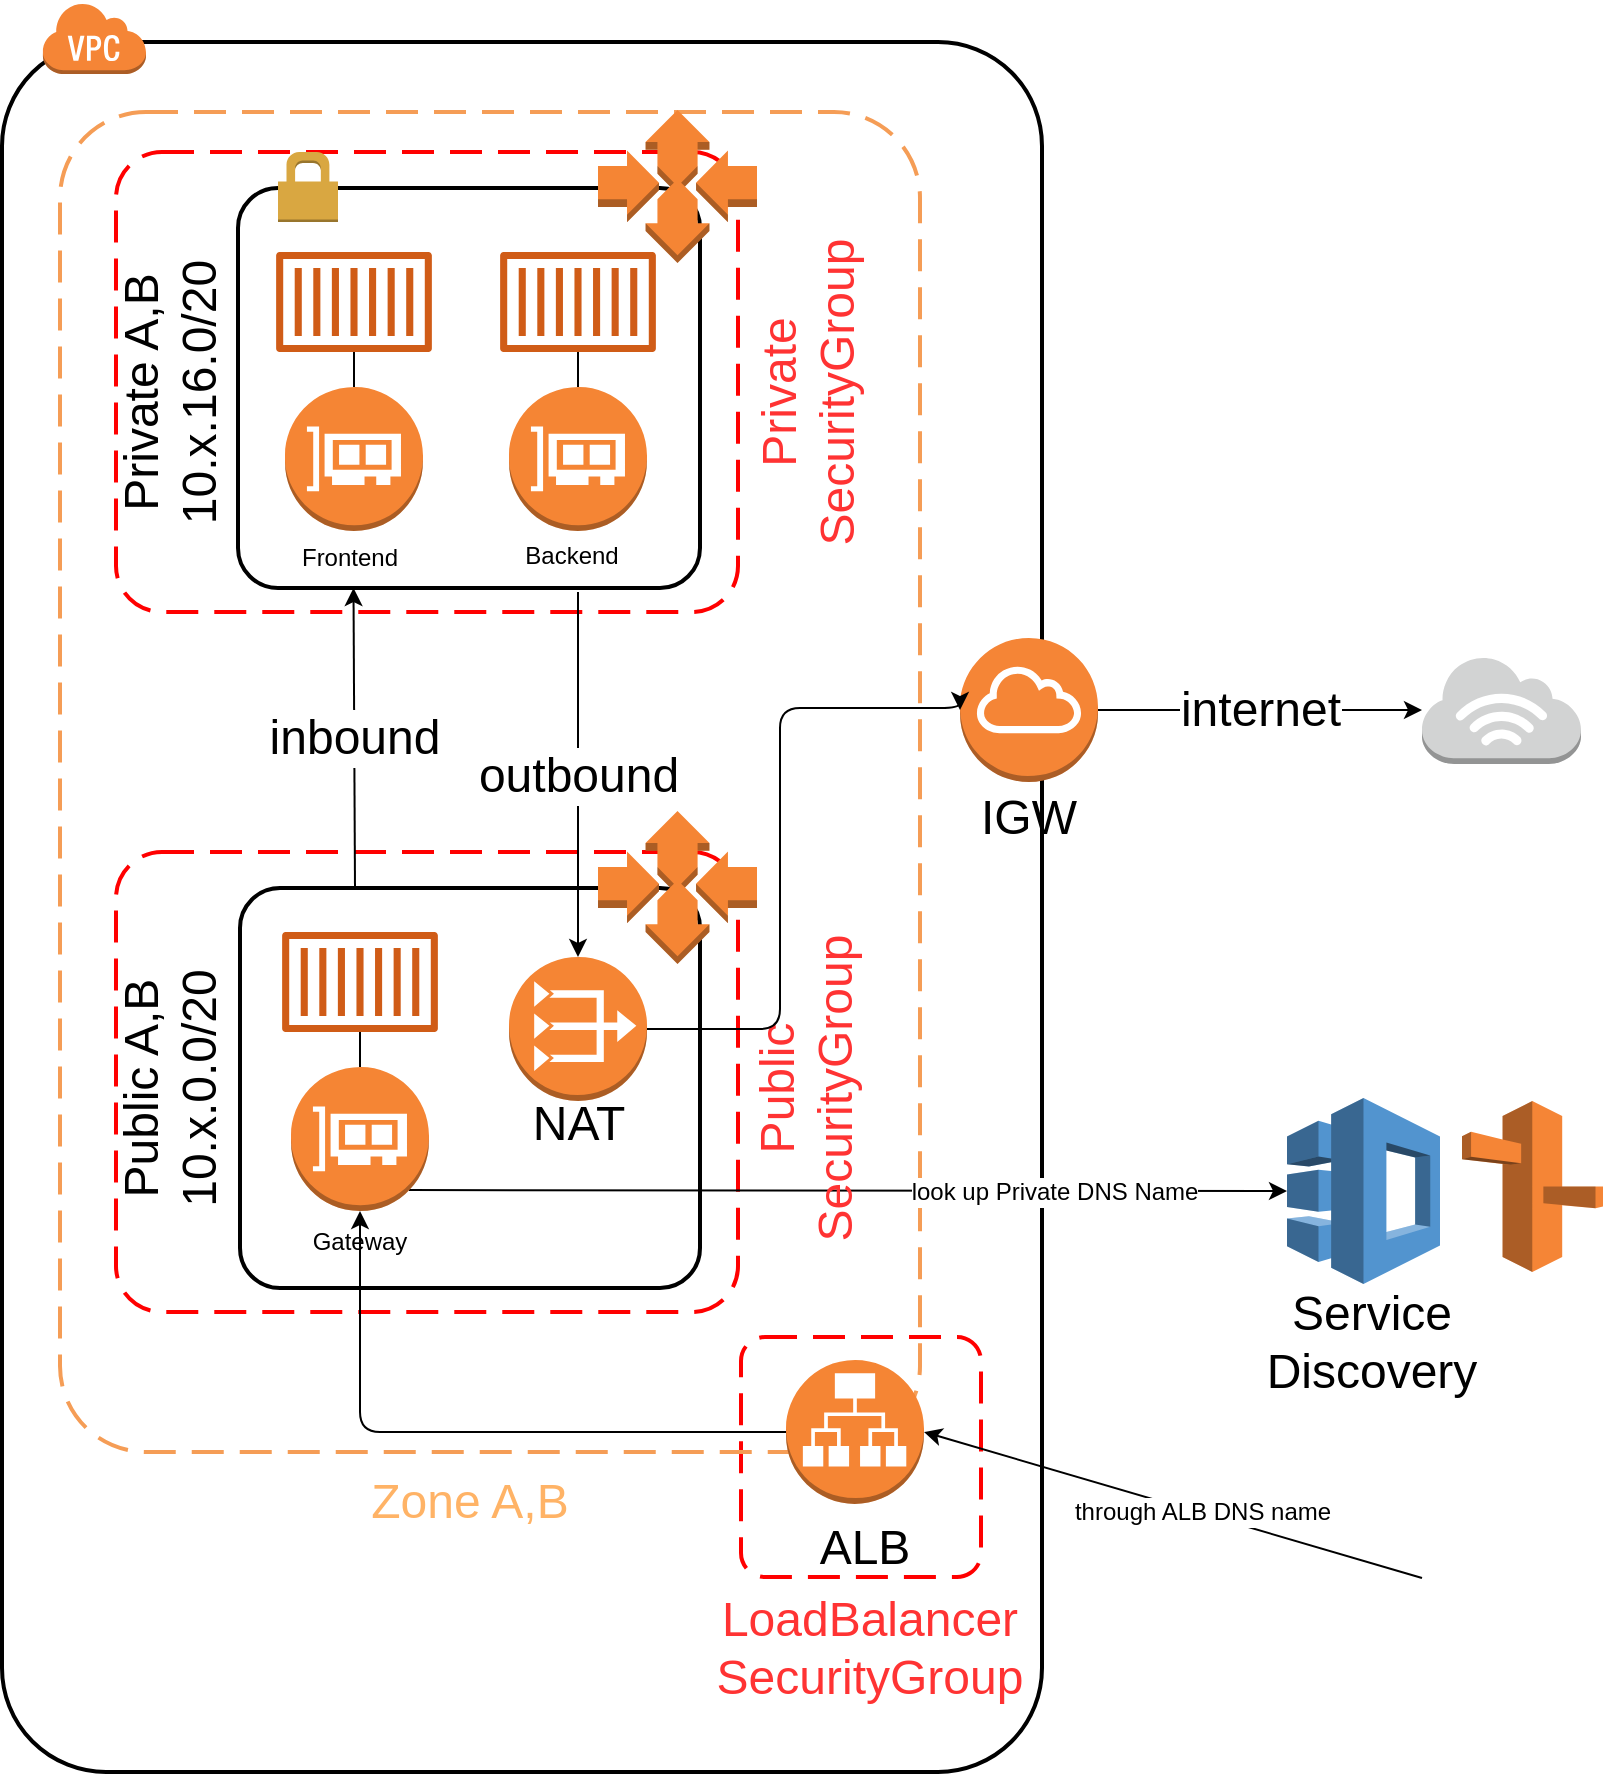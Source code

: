 <mxfile version="12.4.2" type="google" pages="1"><diagram id="8PVYCIUZahpGbbUybun6" name="Page-1"><mxGraphModel dx="932" dy="1151" grid="1" gridSize="10" guides="1" tooltips="1" connect="1" arrows="1" fold="1" page="1" pageScale="1" pageWidth="850" pageHeight="1100" math="0" shadow="0"><root><mxCell id="0"/><mxCell id="1" parent="0"/><mxCell id="tf4VYh8OXem24TAHy-GR-56" value="" style="rounded=1;arcSize=10;dashed=1;strokeColor=#ff0000;fillColor=none;gradientColor=none;dashPattern=8 4;strokeWidth=2;fontSize=24;fontColor=#000000;" parent="1" vertex="1"><mxGeometry x="389.5" y="702.5" width="120" height="120" as="geometry"/></mxCell><mxCell id="tf4VYh8OXem24TAHy-GR-78" value="" style="rounded=1;arcSize=10;dashed=0;fillColor=none;gradientColor=none;strokeWidth=2;fontSize=24;fontColor=#000000;" parent="1" vertex="1"><mxGeometry x="20" y="55" width="520" height="865" as="geometry"/></mxCell><mxCell id="tf4VYh8OXem24TAHy-GR-58" value="" style="rounded=1;arcSize=10;dashed=1;strokeColor=#ff0000;fillColor=none;gradientColor=none;dashPattern=8 4;strokeWidth=2;fontSize=24;fontColor=#000000;" parent="1" vertex="1"><mxGeometry x="77" y="460" width="311" height="230" as="geometry"/></mxCell><mxCell id="tf4VYh8OXem24TAHy-GR-1" value="" style="rounded=1;arcSize=10;dashed=1;strokeColor=#F59D56;fillColor=none;gradientColor=none;dashPattern=8 4;strokeWidth=2;" parent="1" vertex="1"><mxGeometry x="49" y="90" width="430" height="670" as="geometry"/></mxCell><mxCell id="tf4VYh8OXem24TAHy-GR-11" value="" style="rounded=1;arcSize=10;dashed=0;fillColor=none;gradientColor=none;strokeWidth=2;fontSize=24;fontColor=#FFB366;" parent="1" vertex="1"><mxGeometry x="139" y="478" width="230" height="200" as="geometry"/></mxCell><mxCell id="tf4VYh8OXem24TAHy-GR-61" value="" style="rounded=1;arcSize=10;dashed=1;strokeColor=#ff0000;fillColor=none;gradientColor=none;dashPattern=8 4;strokeWidth=2;fontSize=24;fontColor=#000000;" parent="1" vertex="1"><mxGeometry x="77" y="110" width="311" height="230" as="geometry"/></mxCell><mxCell id="tf4VYh8OXem24TAHy-GR-4" value="Zone A,B" style="text;html=1;strokeColor=none;fillColor=none;align=center;verticalAlign=middle;whiteSpace=wrap;rounded=0;fontColor=#FFB366;fontSize=24;" parent="1" vertex="1"><mxGeometry x="184.5" y="750" width="138" height="70" as="geometry"/></mxCell><mxCell id="tf4VYh8OXem24TAHy-GR-9" value="" style="rounded=1;arcSize=10;dashed=0;fillColor=none;gradientColor=none;strokeWidth=2;fontSize=24;fontColor=#FFB366;" parent="1" vertex="1"><mxGeometry x="138" y="128" width="231" height="200" as="geometry"/></mxCell><mxCell id="tf4VYh8OXem24TAHy-GR-10" value="" style="dashed=0;html=1;shape=mxgraph.aws3.permissions;fillColor=#D9A741;gradientColor=none;dashed=0;fontSize=24;fontColor=#FFB366;" parent="1" vertex="1"><mxGeometry x="158" y="110" width="30" height="35" as="geometry"/></mxCell><mxCell id="tf4VYh8OXem24TAHy-GR-14" value="Public A,B&lt;br&gt;10.x.0.0/20" style="text;html=1;strokeColor=none;fillColor=none;align=center;verticalAlign=middle;whiteSpace=wrap;rounded=0;fontColor=#000000;fontSize=24;rotation=-90;" parent="1" vertex="1"><mxGeometry x="35" y="543" width="138" height="70" as="geometry"/></mxCell><mxCell id="tf4VYh8OXem24TAHy-GR-15" value="Private A,B&lt;br&gt;10.x.16.0/20" style="text;html=1;strokeColor=none;fillColor=none;align=center;verticalAlign=middle;whiteSpace=wrap;rounded=0;fontColor=#000000;fontSize=24;rotation=-90;" parent="1" vertex="1"><mxGeometry x="35" y="195" width="138" height="70" as="geometry"/></mxCell><mxCell id="tf4VYh8OXem24TAHy-GR-25" value="" style="outlineConnect=0;dashed=0;verticalLabelPosition=bottom;verticalAlign=top;align=center;html=1;shape=mxgraph.aws3.vpc_nat_gateway;fillColor=#F58534;gradientColor=none;strokeColor=#CC6600;fontSize=24;fontColor=#000000;" parent="1" vertex="1"><mxGeometry x="273.5" y="512.5" width="69" height="72" as="geometry"/></mxCell><mxCell id="tf4VYh8OXem24TAHy-GR-30" value="" style="group" parent="1" vertex="1" connectable="0"><mxGeometry x="157" y="160" width="78" height="139.5" as="geometry"/></mxCell><mxCell id="tf4VYh8OXem24TAHy-GR-31" value="" style="outlineConnect=0;dashed=0;verticalLabelPosition=bottom;verticalAlign=top;align=center;html=1;shape=mxgraph.aws3.elastic_network_interface;fillColor=#F58534;gradientColor=none;strokeColor=#CC6600;fontSize=24;fontColor=#000000;" parent="tf4VYh8OXem24TAHy-GR-30" vertex="1"><mxGeometry x="4.5" y="67.5" width="69" height="72" as="geometry"/></mxCell><mxCell id="tf4VYh8OXem24TAHy-GR-32" value="" style="outlineConnect=0;fontColor=#232F3E;gradientColor=none;fillColor=#D05C17;strokeColor=none;dashed=0;verticalLabelPosition=bottom;verticalAlign=top;align=center;html=1;fontSize=12;fontStyle=0;aspect=fixed;pointerEvents=1;shape=mxgraph.aws4.container_1;" parent="tf4VYh8OXem24TAHy-GR-30" vertex="1"><mxGeometry width="78" height="50" as="geometry"/></mxCell><mxCell id="tf4VYh8OXem24TAHy-GR-33" value="" style="endArrow=none;html=1;fontSize=24;fontColor=#000000;exitX=0.5;exitY=0;exitDx=0;exitDy=0;exitPerimeter=0;" parent="tf4VYh8OXem24TAHy-GR-30" source="tf4VYh8OXem24TAHy-GR-31" target="tf4VYh8OXem24TAHy-GR-32" edge="1"><mxGeometry width="50" height="50" relative="1" as="geometry"><mxPoint x="40" y="-290.045" as="sourcePoint"/><mxPoint x="40" y="-272.5" as="targetPoint"/></mxGeometry></mxCell><mxCell id="tf4VYh8OXem24TAHy-GR-34" value="" style="group" parent="1" vertex="1" connectable="0"><mxGeometry x="269" y="160" width="78" height="139.5" as="geometry"/></mxCell><mxCell id="tf4VYh8OXem24TAHy-GR-35" value="" style="outlineConnect=0;dashed=0;verticalLabelPosition=bottom;verticalAlign=top;align=center;html=1;shape=mxgraph.aws3.elastic_network_interface;fillColor=#F58534;gradientColor=none;strokeColor=#CC6600;fontSize=24;fontColor=#000000;" parent="tf4VYh8OXem24TAHy-GR-34" vertex="1"><mxGeometry x="4.5" y="67.5" width="69" height="72" as="geometry"/></mxCell><mxCell id="tf4VYh8OXem24TAHy-GR-36" value="" style="outlineConnect=0;fontColor=#232F3E;gradientColor=none;fillColor=#D05C17;strokeColor=none;dashed=0;verticalLabelPosition=bottom;verticalAlign=top;align=center;html=1;fontSize=12;fontStyle=0;aspect=fixed;pointerEvents=1;shape=mxgraph.aws4.container_1;" parent="tf4VYh8OXem24TAHy-GR-34" vertex="1"><mxGeometry width="78" height="50" as="geometry"/></mxCell><mxCell id="tf4VYh8OXem24TAHy-GR-37" value="" style="endArrow=none;html=1;fontSize=24;fontColor=#000000;exitX=0.5;exitY=0;exitDx=0;exitDy=0;exitPerimeter=0;" parent="tf4VYh8OXem24TAHy-GR-34" source="tf4VYh8OXem24TAHy-GR-35" target="tf4VYh8OXem24TAHy-GR-36" edge="1"><mxGeometry width="50" height="50" relative="1" as="geometry"><mxPoint x="40" y="-290.045" as="sourcePoint"/><mxPoint x="40" y="-272.5" as="targetPoint"/></mxGeometry></mxCell><mxCell id="tf4VYh8OXem24TAHy-GR-40" value="" style="outlineConnect=0;dashed=0;verticalLabelPosition=bottom;verticalAlign=top;align=center;html=1;shape=mxgraph.aws3.application_load_balancer;fillColor=#F58534;gradientColor=none;strokeColor=#CC6600;fontSize=24;fontColor=#000000;" parent="1" vertex="1"><mxGeometry x="412" y="714" width="69" height="72" as="geometry"/></mxCell><mxCell id="tf4VYh8OXem24TAHy-GR-41" value="" style="outlineConnect=0;dashed=0;verticalLabelPosition=bottom;verticalAlign=top;align=center;html=1;shape=mxgraph.aws3.route_53;fillColor=#F58536;gradientColor=none;strokeColor=#CC6600;fontSize=24;fontColor=#000000;" parent="1" vertex="1"><mxGeometry x="750" y="584.5" width="70.5" height="85.5" as="geometry"/></mxCell><mxCell id="tf4VYh8OXem24TAHy-GR-42" value="" style="outlineConnect=0;dashed=0;verticalLabelPosition=bottom;verticalAlign=top;align=center;html=1;shape=mxgraph.aws3.internet_gateway;fillColor=#F58536;gradientColor=none;strokeColor=#CC6600;fontSize=24;fontColor=#000000;" parent="1" vertex="1"><mxGeometry x="499" y="353" width="69" height="72" as="geometry"/></mxCell><mxCell id="tf4VYh8OXem24TAHy-GR-43" value="" style="endArrow=classic;html=1;fontSize=24;fontColor=#000000;exitX=0.855;exitY=0.855;exitDx=0;exitDy=0;exitPerimeter=0;entryX=0;entryY=0.5;entryDx=0;entryDy=0;entryPerimeter=0;" parent="1" source="tf4VYh8OXem24TAHy-GR-26" target="tf4VYh8OXem24TAHy-GR-44" edge="1"><mxGeometry width="50" height="50" relative="1" as="geometry"><mxPoint x="20" y="1070" as="sourcePoint"/><mxPoint x="590" y="624" as="targetPoint"/></mxGeometry></mxCell><mxCell id="aFiB4jrg2QTf_AUnKCxV-5" value="look up Private DNS Name" style="text;html=1;align=center;verticalAlign=middle;resizable=0;points=[];;labelBackgroundColor=#ffffff;" vertex="1" connectable="0" parent="tf4VYh8OXem24TAHy-GR-43"><mxGeometry x="0.469" relative="1" as="geometry"><mxPoint as="offset"/></mxGeometry></mxCell><mxCell id="tf4VYh8OXem24TAHy-GR-44" value="" style="outlineConnect=0;dashed=0;verticalLabelPosition=bottom;verticalAlign=top;align=center;html=1;shape=mxgraph.aws3.application_discovery_service;fillColor=#5294CF;gradientColor=none;strokeColor=#CC6600;fontSize=24;fontColor=#000000;" parent="1" vertex="1"><mxGeometry x="662.5" y="583" width="76.5" height="93" as="geometry"/></mxCell><mxCell id="tf4VYh8OXem24TAHy-GR-45" value="Service Discovery" style="text;html=1;strokeColor=none;fillColor=none;align=center;verticalAlign=middle;whiteSpace=wrap;rounded=0;fontColor=#000000;fontSize=24;" parent="1" vertex="1"><mxGeometry x="620" y="669.5" width="170" height="70" as="geometry"/></mxCell><mxCell id="tf4VYh8OXem24TAHy-GR-48" value="outbound" style="endArrow=classic;html=1;fontSize=24;fontColor=#000000;entryX=0.5;entryY=0;entryDx=0;entryDy=0;entryPerimeter=0;" parent="1" target="tf4VYh8OXem24TAHy-GR-25" edge="1"><mxGeometry width="50" height="50" relative="1" as="geometry"><mxPoint x="308" y="330" as="sourcePoint"/><mxPoint x="119" y="840" as="targetPoint"/></mxGeometry></mxCell><mxCell id="tf4VYh8OXem24TAHy-GR-49" value="inbound" style="endArrow=classic;html=1;fontSize=24;fontColor=#000000;entryX=0.25;entryY=1;entryDx=0;entryDy=0;exitX=0.25;exitY=0;exitDx=0;exitDy=0;" parent="1" source="tf4VYh8OXem24TAHy-GR-11" target="tf4VYh8OXem24TAHy-GR-9" edge="1"><mxGeometry width="50" height="50" relative="1" as="geometry"><mxPoint x="196" y="470" as="sourcePoint"/><mxPoint x="639" y="634.5" as="targetPoint"/></mxGeometry></mxCell><mxCell id="tf4VYh8OXem24TAHy-GR-51" value="" style="edgeStyle=segmentEdgeStyle;endArrow=classic;html=1;fontSize=24;fontColor=#000000;entryX=0.5;entryY=1;entryDx=0;entryDy=0;entryPerimeter=0;" parent="1" source="tf4VYh8OXem24TAHy-GR-40" target="tf4VYh8OXem24TAHy-GR-26" edge="1"><mxGeometry width="50" height="50" relative="1" as="geometry"><mxPoint x="419" y="920" as="sourcePoint"/><mxPoint x="469" y="870" as="targetPoint"/></mxGeometry></mxCell><mxCell id="tf4VYh8OXem24TAHy-GR-53" value="ALB" style="text;html=1;strokeColor=none;fillColor=none;align=center;verticalAlign=middle;whiteSpace=wrap;rounded=0;fontColor=#000000;fontSize=24;" parent="1" vertex="1"><mxGeometry x="412" y="772.5" width="79" height="70" as="geometry"/></mxCell><mxCell id="tf4VYh8OXem24TAHy-GR-55" value="IGW" style="text;html=1;strokeColor=none;fillColor=none;align=center;verticalAlign=middle;whiteSpace=wrap;rounded=0;fontColor=#000000;fontSize=24;" parent="1" vertex="1"><mxGeometry x="494" y="408" width="79" height="70" as="geometry"/></mxCell><mxCell id="tf4VYh8OXem24TAHy-GR-57" value="LoadBalancer&lt;br&gt;SecurityGroup" style="text;html=1;strokeColor=none;fillColor=none;align=center;verticalAlign=middle;whiteSpace=wrap;rounded=0;fontColor=#FF3333;fontSize=24;" parent="1" vertex="1"><mxGeometry x="384.5" y="822.5" width="138" height="70" as="geometry"/></mxCell><mxCell id="tf4VYh8OXem24TAHy-GR-59" value="Private&lt;br&gt;SecurityGroup" style="text;html=1;strokeColor=none;fillColor=none;align=center;verticalAlign=middle;whiteSpace=wrap;rounded=0;fontColor=#FF3333;fontSize=24;rotation=-90;" parent="1" vertex="1"><mxGeometry x="354" y="195" width="138" height="70" as="geometry"/></mxCell><mxCell id="tf4VYh8OXem24TAHy-GR-60" value="Public&lt;br&gt;SecurityGroup" style="text;html=1;strokeColor=none;fillColor=none;align=center;verticalAlign=middle;whiteSpace=wrap;rounded=0;fontColor=#FF3333;fontSize=24;rotation=-90;" parent="1" vertex="1"><mxGeometry x="353" y="543" width="138" height="70" as="geometry"/></mxCell><mxCell id="tf4VYh8OXem24TAHy-GR-64" value="" style="outlineConnect=0;dashed=0;verticalLabelPosition=bottom;verticalAlign=top;align=center;html=1;shape=mxgraph.aws3.internet_3;fillColor=#D2D3D3;gradientColor=none;strokeColor=#CC6600;fontSize=24;fontColor=#FF3333;" parent="1" vertex="1"><mxGeometry x="730" y="362" width="79.5" height="54" as="geometry"/></mxCell><mxCell id="tf4VYh8OXem24TAHy-GR-65" value="" style="edgeStyle=segmentEdgeStyle;endArrow=classic;html=1;fontSize=24;fontColor=#FF3333;entryX=0;entryY=0.5;entryDx=0;entryDy=0;entryPerimeter=0;" parent="1" source="tf4VYh8OXem24TAHy-GR-25" target="tf4VYh8OXem24TAHy-GR-42" edge="1"><mxGeometry width="50" height="50" relative="1" as="geometry"><mxPoint x="619" y="860" as="sourcePoint"/><mxPoint x="689" y="810" as="targetPoint"/><Array as="points"><mxPoint x="409" y="548"/><mxPoint x="409" y="388"/></Array></mxGeometry></mxCell><mxCell id="tf4VYh8OXem24TAHy-GR-70" value="internet" style="endArrow=classic;html=1;fontSize=24;fontColor=#000000;exitX=1;exitY=0.5;exitDx=0;exitDy=0;exitPerimeter=0;" parent="1" source="tf4VYh8OXem24TAHy-GR-42" edge="1"><mxGeometry width="50" height="50" relative="1" as="geometry"><mxPoint x="610" y="510" as="sourcePoint"/><mxPoint x="730" y="389" as="targetPoint"/></mxGeometry></mxCell><mxCell id="tf4VYh8OXem24TAHy-GR-79" value="" style="dashed=0;html=1;shape=mxgraph.aws3.virtual_private_cloud;fillColor=#F58536;gradientColor=none;dashed=0;strokeColor=#CC6600;fontSize=24;fontColor=#000000;" parent="1" vertex="1"><mxGeometry x="40" y="35" width="52" height="36" as="geometry"/></mxCell><mxCell id="tf4VYh8OXem24TAHy-GR-24" value="" style="outlineConnect=0;dashed=0;verticalLabelPosition=bottom;verticalAlign=top;align=center;html=1;shape=mxgraph.aws3.auto_scaling;fillColor=#F58534;gradientColor=none;strokeColor=#CC6600;fontSize=24;fontColor=#000000;" parent="1" vertex="1"><mxGeometry x="318" y="89" width="79.5" height="76.5" as="geometry"/></mxCell><mxCell id="tf4VYh8OXem24TAHy-GR-38" value="" style="outlineConnect=0;dashed=0;verticalLabelPosition=bottom;verticalAlign=top;align=center;html=1;shape=mxgraph.aws3.auto_scaling;fillColor=#F58534;gradientColor=none;strokeColor=#CC6600;fontSize=24;fontColor=#000000;" parent="1" vertex="1"><mxGeometry x="318" y="439.5" width="79.5" height="76.5" as="geometry"/></mxCell><mxCell id="_dRHgC0JOY8QQ2lr7snG-1" value="Frontend" style="text;html=1;strokeColor=none;fillColor=none;align=center;verticalAlign=middle;whiteSpace=wrap;rounded=0;fontColor=#000000;fontSize=12;" parent="1" vertex="1"><mxGeometry x="153" y="298" width="82" height="30" as="geometry"/></mxCell><mxCell id="_dRHgC0JOY8QQ2lr7snG-2" value="Gateway" style="text;html=1;strokeColor=none;fillColor=none;align=center;verticalAlign=middle;whiteSpace=wrap;rounded=0;fontColor=#000000;fontSize=12;" parent="1" vertex="1"><mxGeometry x="158" y="639.5" width="82" height="30" as="geometry"/></mxCell><mxCell id="_dRHgC0JOY8QQ2lr7snG-3" value="Backend" style="text;html=1;strokeColor=none;fillColor=none;align=center;verticalAlign=middle;whiteSpace=wrap;rounded=0;fontColor=#000000;fontSize=12;" parent="1" vertex="1"><mxGeometry x="264" y="296.5" width="82" height="30" as="geometry"/></mxCell><mxCell id="_dRHgC0JOY8QQ2lr7snG-4" value="" style="group" parent="1" vertex="1" connectable="0"><mxGeometry x="160" y="500" width="78" height="139.5" as="geometry"/></mxCell><mxCell id="tf4VYh8OXem24TAHy-GR-26" value="" style="outlineConnect=0;dashed=0;verticalLabelPosition=bottom;verticalAlign=top;align=center;html=1;shape=mxgraph.aws3.elastic_network_interface;fillColor=#F58534;gradientColor=none;strokeColor=#CC6600;fontSize=24;fontColor=#000000;" parent="_dRHgC0JOY8QQ2lr7snG-4" vertex="1"><mxGeometry x="4.5" y="67.5" width="69" height="72" as="geometry"/></mxCell><mxCell id="tf4VYh8OXem24TAHy-GR-27" value="" style="outlineConnect=0;fontColor=#232F3E;gradientColor=none;fillColor=#D05C17;strokeColor=none;dashed=0;verticalLabelPosition=bottom;verticalAlign=top;align=center;html=1;fontSize=12;fontStyle=0;aspect=fixed;pointerEvents=1;shape=mxgraph.aws4.container_1;" parent="_dRHgC0JOY8QQ2lr7snG-4" vertex="1"><mxGeometry width="78" height="50" as="geometry"/></mxCell><mxCell id="tf4VYh8OXem24TAHy-GR-28" value="" style="endArrow=none;html=1;fontSize=24;fontColor=#000000;exitX=0.5;exitY=0;exitDx=0;exitDy=0;exitPerimeter=0;" parent="_dRHgC0JOY8QQ2lr7snG-4" source="tf4VYh8OXem24TAHy-GR-26" target="tf4VYh8OXem24TAHy-GR-27" edge="1"><mxGeometry width="50" height="50" relative="1" as="geometry"><mxPoint x="40" y="-290.045" as="sourcePoint"/><mxPoint x="40" y="-272.5" as="targetPoint"/></mxGeometry></mxCell><mxCell id="_dRHgC0JOY8QQ2lr7snG-5" value="NAT" style="text;html=1;strokeColor=none;fillColor=none;align=center;verticalAlign=middle;whiteSpace=wrap;rounded=0;fontColor=#000000;fontSize=24;" parent="1" vertex="1"><mxGeometry x="269" y="561" width="79" height="70" as="geometry"/></mxCell><mxCell id="aFiB4jrg2QTf_AUnKCxV-2" value="" style="endArrow=classic;html=1;fontSize=24;fontColor=#000000;entryX=1;entryY=0.5;entryDx=0;entryDy=0;entryPerimeter=0;exitX=0;exitY=0.5;exitDx=0;exitDy=0;" edge="1" parent="1" source="aFiB4jrg2QTf_AUnKCxV-4" target="tf4VYh8OXem24TAHy-GR-40"><mxGeometry width="50" height="50" relative="1" as="geometry"><mxPoint x="710" y="773" as="sourcePoint"/><mxPoint x="570" y="760" as="targetPoint"/></mxGeometry></mxCell><mxCell id="aFiB4jrg2QTf_AUnKCxV-3" value="through ALB DNS name" style="text;html=1;align=center;verticalAlign=middle;resizable=0;points=[];;labelBackgroundColor=#ffffff;" vertex="1" connectable="0" parent="aFiB4jrg2QTf_AUnKCxV-2"><mxGeometry x="-0.114" y="-1" relative="1" as="geometry"><mxPoint as="offset"/></mxGeometry></mxCell><mxCell id="aFiB4jrg2QTf_AUnKCxV-4" value="" style="shape=image;html=1;verticalAlign=top;verticalLabelPosition=bottom;labelBackgroundColor=#ffffff;imageAspect=0;aspect=fixed;image=https://cdn4.iconfinder.com/data/icons/mayssam/512/user-128.png" vertex="1" parent="1"><mxGeometry x="730" y="786" width="74" height="74" as="geometry"/></mxCell></root></mxGraphModel></diagram></mxfile>